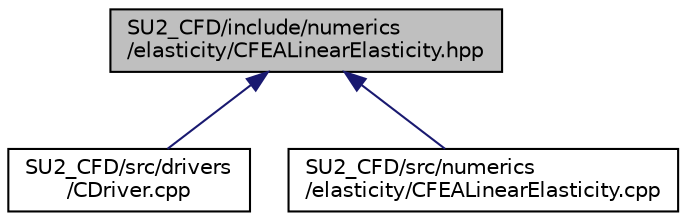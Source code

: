 digraph "SU2_CFD/include/numerics/elasticity/CFEALinearElasticity.hpp"
{
 // LATEX_PDF_SIZE
  edge [fontname="Helvetica",fontsize="10",labelfontname="Helvetica",labelfontsize="10"];
  node [fontname="Helvetica",fontsize="10",shape=record];
  Node1 [label="SU2_CFD/include/numerics\l/elasticity/CFEALinearElasticity.hpp",height=0.2,width=0.4,color="black", fillcolor="grey75", style="filled", fontcolor="black",tooltip="Declaration and inlines of the linear elasticity FE numerics class."];
  Node1 -> Node2 [dir="back",color="midnightblue",fontsize="10",style="solid",fontname="Helvetica"];
  Node2 [label="SU2_CFD/src/drivers\l/CDriver.cpp",height=0.2,width=0.4,color="black", fillcolor="white", style="filled",URL="$CDriver_8cpp.html",tooltip="The main subroutines for driving single or multi-zone problems."];
  Node1 -> Node3 [dir="back",color="midnightblue",fontsize="10",style="solid",fontname="Helvetica"];
  Node3 [label="SU2_CFD/src/numerics\l/elasticity/CFEALinearElasticity.cpp",height=0.2,width=0.4,color="black", fillcolor="white", style="filled",URL="$CFEALinearElasticity_8cpp.html",tooltip="Classes for linear elasticity problems."];
}
